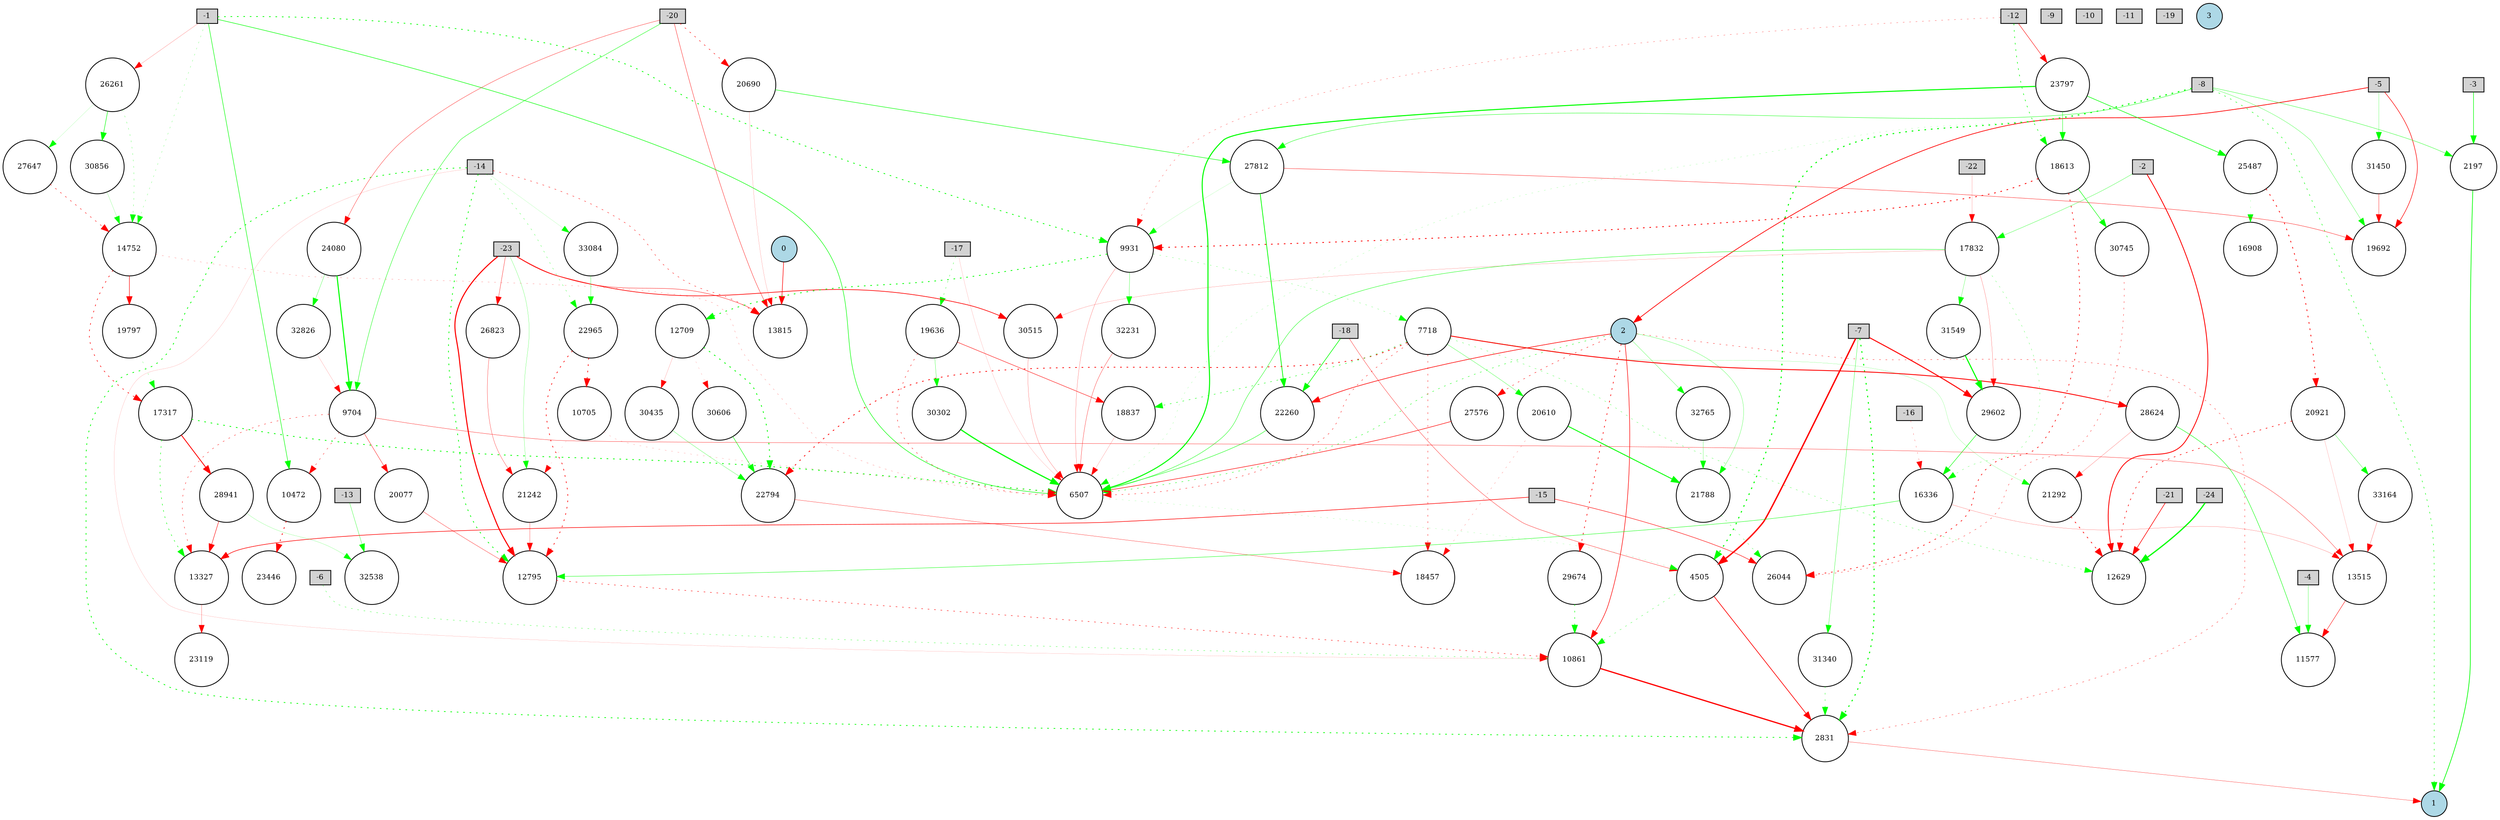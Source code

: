 digraph {
	node [fontsize=9 height=0.2 shape=circle width=0.2]
	-1 [fillcolor=lightgray shape=box style=filled]
	-2 [fillcolor=lightgray shape=box style=filled]
	-3 [fillcolor=lightgray shape=box style=filled]
	-4 [fillcolor=lightgray shape=box style=filled]
	-5 [fillcolor=lightgray shape=box style=filled]
	-6 [fillcolor=lightgray shape=box style=filled]
	-7 [fillcolor=lightgray shape=box style=filled]
	-8 [fillcolor=lightgray shape=box style=filled]
	-9 [fillcolor=lightgray shape=box style=filled]
	-10 [fillcolor=lightgray shape=box style=filled]
	-11 [fillcolor=lightgray shape=box style=filled]
	-12 [fillcolor=lightgray shape=box style=filled]
	-13 [fillcolor=lightgray shape=box style=filled]
	-14 [fillcolor=lightgray shape=box style=filled]
	-15 [fillcolor=lightgray shape=box style=filled]
	-16 [fillcolor=lightgray shape=box style=filled]
	-17 [fillcolor=lightgray shape=box style=filled]
	-18 [fillcolor=lightgray shape=box style=filled]
	-19 [fillcolor=lightgray shape=box style=filled]
	-20 [fillcolor=lightgray shape=box style=filled]
	-21 [fillcolor=lightgray shape=box style=filled]
	-22 [fillcolor=lightgray shape=box style=filled]
	-23 [fillcolor=lightgray shape=box style=filled]
	-24 [fillcolor=lightgray shape=box style=filled]
	0 [fillcolor=lightblue style=filled]
	1 [fillcolor=lightblue style=filled]
	2 [fillcolor=lightblue style=filled]
	3 [fillcolor=lightblue style=filled]
	20610 [fillcolor=white style=filled]
	30856 [fillcolor=white style=filled]
	22794 [fillcolor=white style=filled]
	16908 [fillcolor=white style=filled]
	33164 [fillcolor=white style=filled]
	30606 [fillcolor=white style=filled]
	13327 [fillcolor=white style=filled]
	24080 [fillcolor=white style=filled]
	28941 [fillcolor=white style=filled]
	2831 [fillcolor=white style=filled]
	25487 [fillcolor=white style=filled]
	2197 [fillcolor=white style=filled]
	23446 [fillcolor=white style=filled]
	18837 [fillcolor=white style=filled]
	26261 [fillcolor=white style=filled]
	4505 [fillcolor=white style=filled]
	18457 [fillcolor=white style=filled]
	32538 [fillcolor=white style=filled]
	21788 [fillcolor=white style=filled]
	30745 [fillcolor=white style=filled]
	14752 [fillcolor=white style=filled]
	29602 [fillcolor=white style=filled]
	27812 [fillcolor=white style=filled]
	17317 [fillcolor=white style=filled]
	7718 [fillcolor=white style=filled]
	12709 [fillcolor=white style=filled]
	17832 [fillcolor=white style=filled]
	21292 [fillcolor=white style=filled]
	30515 [fillcolor=white style=filled]
	19636 [fillcolor=white style=filled]
	18613 [fillcolor=white style=filled]
	22965 [fillcolor=white style=filled]
	27576 [fillcolor=white style=filled]
	20921 [fillcolor=white style=filled]
	32826 [fillcolor=white style=filled]
	11577 [fillcolor=white style=filled]
	26044 [fillcolor=white style=filled]
	31549 [fillcolor=white style=filled]
	33084 [fillcolor=white style=filled]
	26823 [fillcolor=white style=filled]
	13515 [fillcolor=white style=filled]
	9931 [fillcolor=white style=filled]
	23119 [fillcolor=white style=filled]
	16336 [fillcolor=white style=filled]
	10705 [fillcolor=white style=filled]
	20690 [fillcolor=white style=filled]
	28624 [fillcolor=white style=filled]
	12629 [fillcolor=white style=filled]
	19797 [fillcolor=white style=filled]
	31450 [fillcolor=white style=filled]
	30302 [fillcolor=white style=filled]
	30435 [fillcolor=white style=filled]
	32231 [fillcolor=white style=filled]
	9704 [fillcolor=white style=filled]
	10472 [fillcolor=white style=filled]
	29674 [fillcolor=white style=filled]
	6507 [fillcolor=white style=filled]
	31340 [fillcolor=white style=filled]
	10861 [fillcolor=white style=filled]
	19692 [fillcolor=white style=filled]
	20077 [fillcolor=white style=filled]
	22260 [fillcolor=white style=filled]
	23797 [fillcolor=white style=filled]
	13815 [fillcolor=white style=filled]
	21242 [fillcolor=white style=filled]
	12795 [fillcolor=white style=filled]
	32765 [fillcolor=white style=filled]
	27647 [fillcolor=white style=filled]
	20690 -> 13815 [color=red penwidth=0.1377187012743727 style=solid]
	9931 -> 32231 [color=green penwidth=0.3063111674832711 style=solid]
	30856 -> 14752 [color=green penwidth=0.1661471661669684 style=solid]
	28624 -> 11577 [color=green penwidth=0.5246411924960831 style=solid]
	9931 -> 12709 [color=green penwidth=0.994772389540625 style=dotted]
	-17 -> 19636 [color=green penwidth=0.3429129744207811 style=dotted]
	30435 -> 22794 [color=green penwidth=0.26761579778416866 style=solid]
	10705 -> 6507 [color=red penwidth=0.15581173412565963 style=dotted]
	-2 -> 17832 [color=green penwidth=0.30923847476846833 style=solid]
	-12 -> 9931 [color=red penwidth=0.2906384054315936 style=dotted]
	12795 -> 10861 [color=red penwidth=0.5483293488997025 style=dotted]
	-1 -> 9931 [color=green penwidth=0.9445509772958098 style=dotted]
	4505 -> 10861 [color=green penwidth=0.3399787865938362 style=dotted]
	17832 -> 30515 [color=red penwidth=0.15801512839384158 style=solid]
	26261 -> 27647 [color=green penwidth=0.10938486767671585 style=solid]
	31549 -> 29602 [color=green penwidth=1.3343966077007374 style=solid]
	19797 -> 17317 [color=green penwidth=0.2408268955497324 style=dotted]
	33164 -> 13515 [color=red penwidth=0.23567197273640092 style=solid]
	-7 -> 2831 [color=green penwidth=1.2860079819048924 style=dotted]
	-8 -> 1 [color=green penwidth=0.6007962641753719 style=dotted]
	9704 -> 20077 [color=red penwidth=0.4291178479576826 style=solid]
	-8 -> 6507 [color=green penwidth=0.1476806077479747 style=dotted]
	17832 -> 16336 [color=green penwidth=0.27861638046566795 style=dotted]
	9704 -> 13327 [color=red penwidth=0.4590192412443286 style=dotted]
	29602 -> 16336 [color=green penwidth=0.5638957899619588 style=solid]
	-5 -> 31450 [color=green penwidth=0.2431301401319286 style=solid]
	-16 -> 16336 [color=red penwidth=0.2405624876748285 style=dotted]
	21242 -> 12795 [color=red penwidth=0.2839652325611496 style=solid]
	-1 -> 14752 [color=green penwidth=0.22227432547420273 style=dotted]
	-15 -> 26044 [color=red penwidth=0.5470269418416718 style=solid]
	25487 -> 20921 [color=red penwidth=0.9235804936806488 style=dotted]
	-8 -> 2197 [color=green penwidth=0.3730382314435783 style=solid]
	-5 -> 19692 [color=red penwidth=0.6584111961779071 style=solid]
	-7 -> 4505 [color=red penwidth=1.7221659077527223 style=solid]
	7718 -> 18837 [color=green penwidth=0.5363424413333634 style=dotted]
	-1 -> 6507 [color=green penwidth=0.6272792949281216 style=solid]
	14752 -> 6507 [color=red penwidth=0.20071385011289178 style=dotted]
	17832 -> 31549 [color=green penwidth=0.26221488719349817 style=solid]
	24080 -> 32826 [color=green penwidth=0.2841683461165394 style=solid]
	18613 -> 9931 [color=red penwidth=1.0452999579046858 style=dotted]
	20921 -> 12629 [color=red penwidth=0.7456680898984637 style=dotted]
	12709 -> 30435 [color=red penwidth=0.14076277324043163 style=solid]
	27647 -> 14752 [color=red penwidth=0.5498140108668064 style=dotted]
	18613 -> 26044 [color=red penwidth=0.8062891713329491 style=dotted]
	27812 -> 9931 [color=green penwidth=0.10475619110469947 style=solid]
	31340 -> 2831 [color=green penwidth=0.42755509860155005 style=dotted]
	23797 -> 18613 [color=green penwidth=0.448418940893592 style=solid]
	26823 -> 21242 [color=red penwidth=0.30470026161972963 style=solid]
	17317 -> 6507 [color=green penwidth=0.9996459486244281 style=dotted]
	10472 -> 23446 [color=red penwidth=0.9127038740589419 style=dotted]
	-18 -> 4505 [color=red penwidth=0.3633157256776851 style=solid]
	-8 -> 19692 [color=green penwidth=0.2882732543236409 style=solid]
	-1 -> 10472 [color=green penwidth=0.6027754195048055 style=solid]
	-7 -> 31340 [color=green penwidth=0.3322054102179365 style=solid]
	-8 -> 4505 [color=green penwidth=1.3153165356761194 style=dotted]
	7718 -> 18457 [color=red penwidth=0.4424868085608148 style=dotted]
	33084 -> 22965 [color=green penwidth=0.2934714748911603 style=solid]
	10705 -> 21242 [color=red penwidth=0.10310765381559868 style=dotted]
	22965 -> 10705 [color=red penwidth=0.8455436352645549 style=dotted]
	27576 -> 6507 [color=red penwidth=0.6207352077679623 style=solid]
	2831 -> 1 [color=red penwidth=0.3081750450087218 style=solid]
	7718 -> 28624 [color=red penwidth=1.0505263763699153 style=solid]
	9931 -> 7718 [color=green penwidth=0.23224597539037029 style=dotted]
	-8 -> 27812 [color=green penwidth=0.44071222416206157 style=solid]
	32765 -> 21788 [color=green penwidth=0.2464734131893105 style=solid]
	-23 -> 30515 [color=red penwidth=0.7806373208174616 style=solid]
	2 -> 21788 [color=green penwidth=0.26478256044783166 style=solid]
	26261 -> 14752 [color=green penwidth=0.26927303225376464 style=dotted]
	22965 -> 12795 [color=red penwidth=0.81411273669686 style=dotted]
	-14 -> 2831 [color=green penwidth=0.9262613017690832 style=dotted]
	-13 -> 32538 [color=green penwidth=0.33205443147629976 style=solid]
	-14 -> 12795 [color=green penwidth=0.9199713466458844 style=dotted]
	2 -> 29674 [color=red penwidth=0.808145950354156 style=dotted]
	9931 -> 6507 [color=red penwidth=0.2092403200312033 style=solid]
	-20 -> 20690 [color=red penwidth=0.586092289583062 style=dotted]
	17317 -> 13327 [color=green penwidth=0.590725010910619 style=dotted]
	-20 -> 24080 [color=red penwidth=0.3575664790871108 style=solid]
	-7 -> 29602 [color=red penwidth=1.2254986365739295 style=solid]
	9704 -> 13515 [color=red penwidth=0.35174111395257834 style=solid]
	0 -> 13815 [color=red penwidth=0.6700762188330147 style=solid]
	-20 -> 9704 [color=green penwidth=0.4637361013677592 style=solid]
	-23 -> 21242 [color=green penwidth=0.22196493299920295 style=solid]
	18613 -> 30745 [color=green penwidth=0.5921918516358947 style=solid]
	-14 -> 10861 [color=red penwidth=0.10333139917850277 style=solid]
	14752 -> 19797 [color=red penwidth=0.6118662034172937 style=solid]
	-2 -> 12629 [color=red penwidth=1.0205597119338559 style=solid]
	-24 -> 12629 [color=green penwidth=1.5412317473637707 style=solid]
	17832 -> 6507 [color=green penwidth=0.44760470618186254 style=solid]
	24080 -> 9704 [color=green penwidth=1.3098412742968992 style=solid]
	2 -> 6507 [color=green penwidth=0.49815931279773107 style=dotted]
	19636 -> 30302 [color=green penwidth=0.2965043051154064 style=solid]
	2 -> 22260 [color=red penwidth=0.7245684083328011 style=solid]
	12709 -> 30606 [color=red penwidth=0.13810616639028458 style=dotted]
	27812 -> 19692 [color=red penwidth=0.4019987309900064 style=solid]
	14752 -> 17317 [color=red penwidth=0.7232440367487002 style=dotted]
	7718 -> 12629 [color=green penwidth=0.311544401280403 style=dotted]
	-18 -> 22260 [color=green penwidth=0.7301038049177261 style=solid]
	7718 -> 21292 [color=green penwidth=0.1518988593340594 style=solid]
	-6 -> 10861 [color=green penwidth=0.34629744018059194 style=dotted]
	-23 -> 13815 [color=red penwidth=0.42526679572459725 style=solid]
	31450 -> 19692 [color=red penwidth=0.37105936600802514 style=solid]
	-5 -> 2 [color=red penwidth=0.8498171648047245 style=solid]
	17832 -> 29602 [color=red penwidth=0.2098603512571809 style=solid]
	21292 -> 12629 [color=red penwidth=0.8654346468281129 style=dotted]
	28941 -> 13327 [color=red penwidth=0.5334745672536784 style=solid]
	2 -> 32765 [color=green penwidth=0.2661167508192333 style=solid]
	23797 -> 25487 [color=green penwidth=0.6745026709900207 style=solid]
	-12 -> 23797 [color=red penwidth=0.5255637681981062 style=solid]
	-12 -> 18613 [color=green penwidth=0.6932213863298876 style=dotted]
	12709 -> 22794 [color=green penwidth=1.0115864162905974 style=dotted]
	10861 -> 2831 [color=red penwidth=1.5306373123938017 style=solid]
	20690 -> 27812 [color=green penwidth=0.5871000019647943 style=solid]
	26261 -> 30856 [color=green penwidth=0.5771904018435811 style=solid]
	32826 -> 9704 [color=red penwidth=0.13321684084654956 style=solid]
	7718 -> 20610 [color=green penwidth=0.3029788959500044 style=solid]
	30606 -> 22794 [color=green penwidth=0.5401636966458033 style=solid]
	4505 -> 2831 [color=red penwidth=0.8253130777876455 style=solid]
	2 -> 27576 [color=red penwidth=0.5188151809702882 style=dotted]
	13515 -> 11577 [color=red penwidth=0.49739359495321867 style=solid]
	20921 -> 33164 [color=green penwidth=0.308224502581427 style=solid]
	30745 -> 26044 [color=red penwidth=0.39448141394321623 style=dotted]
	22794 -> 18457 [color=red penwidth=0.31778553593053355 style=solid]
	7718 -> 22794 [color=red penwidth=0.9506582362501411 style=dotted]
	25487 -> 16908 [color=green penwidth=0.15249082597319702 style=dotted]
	28941 -> 32538 [color=green penwidth=0.1607389954650636 style=solid]
	21788 -> 26044 [color=green penwidth=0.3141268872852533 style=dotted]
	-3 -> 2197 [color=green penwidth=0.6538486427641845 style=solid]
	-1 -> 26261 [color=red penwidth=0.17657756925625145 style=solid]
	19636 -> 18837 [color=red penwidth=0.5037094672973055 style=solid]
	29674 -> 10861 [color=green penwidth=0.6428882510786473 style=dotted]
	30302 -> 6507 [color=green penwidth=1.4430135887804518 style=solid]
	18837 -> 6507 [color=red penwidth=0.15008373772400185 style=solid]
	16336 -> 12795 [color=green penwidth=0.45467716792720114 style=solid]
	20921 -> 13515 [color=red penwidth=0.13480718450403117 style=solid]
	16336 -> 13515 [color=red penwidth=0.19137309661478302 style=solid]
	-14 -> 33084 [color=green penwidth=0.10176512928639932 style=solid]
	23797 -> 6507 [color=green penwidth=1.2675366572460836 style=solid]
	32231 -> 6507 [color=red penwidth=0.3295185767970239 style=solid]
	-14 -> 22965 [color=green penwidth=0.31442654296746597 style=dotted]
	27812 -> 22260 [color=green penwidth=0.8822280042117228 style=solid]
	7718 -> 6507 [color=red penwidth=0.4653833935878814 style=dotted]
	30515 -> 6507 [color=red penwidth=0.2148596970144987 style=solid]
	6507 -> 4505 [color=green penwidth=0.13390989655259986 style=dotted]
	-23 -> 26823 [color=red penwidth=0.3685278710047175 style=solid]
	-14 -> 13815 [color=red penwidth=0.48462344787391554 style=dotted]
	-22 -> 17832 [color=red penwidth=0.161707241168396 style=solid]
	-23 -> 12795 [color=red penwidth=1.3130245570744918 style=solid]
	20610 -> 21788 [color=green penwidth=1.0785678517494377 style=solid]
	2197 -> 1 [color=green penwidth=0.8242251183858653 style=solid]
	19636 -> 6507 [color=red penwidth=0.5028018126946697 style=dotted]
	2 -> 10861 [color=red penwidth=0.6656363632636203 style=solid]
	22260 -> 6507 [color=green penwidth=0.4824100784104204 style=solid]
	20077 -> 12795 [color=red penwidth=0.342083902639979 style=solid]
	-17 -> 6507 [color=red penwidth=0.11164612610300212 style=solid]
	9704 -> 10472 [color=red penwidth=0.43631796141874124 style=dotted]
	20610 -> 18457 [color=red penwidth=0.19482955090737616 style=dotted]
	-21 -> 12629 [color=red penwidth=0.7350275877770268 style=solid]
	2 -> 2831 [color=red penwidth=0.40516747125858354 style=dotted]
	-20 -> 13815 [color=red penwidth=0.4155540751090986 style=solid]
	28624 -> 21292 [color=red penwidth=0.19876373018206642 style=solid]
	-4 -> 11577 [color=green penwidth=0.30384045215647304 style=solid]
	13327 -> 23119 [color=red penwidth=0.2424233898151496 style=solid]
	17317 -> 28941 [color=red penwidth=1.021231811083727 style=solid]
	-15 -> 13327 [color=red penwidth=0.6882312979027073 style=solid]
}
